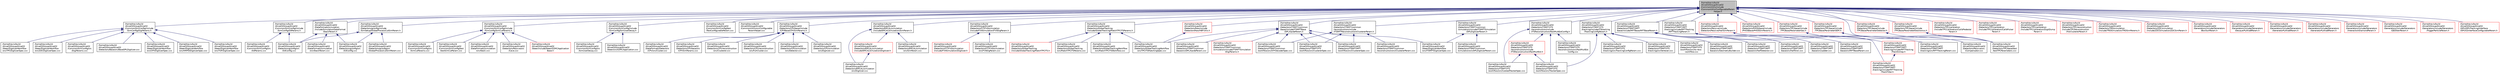 digraph "/home/travis/build/AliceO2Group/AliceO2/Common/Utils/include/CommonUtils/ConfigurableParamHelper.h"
{
 // INTERACTIVE_SVG=YES
  bgcolor="transparent";
  edge [fontname="Helvetica",fontsize="10",labelfontname="Helvetica",labelfontsize="10"];
  node [fontname="Helvetica",fontsize="10",shape=record];
  Node11 [label="/home/travis/build\l/AliceO2Group/AliceO2\l/Common/Utils/include\l/CommonUtils/ConfigurableParam\lHelper.h",height=0.2,width=0.4,color="black", fillcolor="grey75", style="filled", fontcolor="black"];
  Node11 -> Node12 [dir="back",color="midnightblue",fontsize="10",style="solid",fontname="Helvetica"];
  Node12 [label="/home/travis/build\l/AliceO2Group/AliceO2\l/Common/SimConfig/include\l/SimConfig/DigiParams.h",height=0.2,width=0.4,color="black",URL="$d5/dd5/Common_2SimConfig_2include_2SimConfig_2DigiParams_8h.html"];
  Node12 -> Node13 [dir="back",color="midnightblue",fontsize="10",style="solid",fontname="Helvetica"];
  Node13 [label="/home/travis/build\l/AliceO2Group/AliceO2\l/Common/SimConfig/src\l/DigiParams.cxx",height=0.2,width=0.4,color="black",URL="$d5/dd7/Common_2SimConfig_2src_2DigiParams_8cxx.html"];
  Node12 -> Node14 [dir="back",color="midnightblue",fontsize="10",style="solid",fontname="Helvetica"];
  Node14 [label="/home/travis/build\l/AliceO2Group/AliceO2\l/Detectors/Base/src/BaseDPLDigitizer.cxx",height=0.2,width=0.4,color="black",URL="$df/d11/BaseDPLDigitizer_8cxx.html"];
  Node12 -> Node15 [dir="back",color="midnightblue",fontsize="10",style="solid",fontname="Helvetica"];
  Node15 [label="/home/travis/build\l/AliceO2Group/AliceO2\l/Steer/DigitizerWorkflow\l/src/CPVDigitizerSpec.cxx",height=0.2,width=0.4,color="black",URL="$da/dfe/CPVDigitizerSpec_8cxx.html"];
  Node12 -> Node16 [dir="back",color="midnightblue",fontsize="10",style="solid",fontname="Helvetica"];
  Node16 [label="/home/travis/build\l/AliceO2Group/AliceO2\l/Steer/DigitizerWorkflow\l/src/HMPIDDigitizerSpec.cxx",height=0.2,width=0.4,color="black",URL="$d8/d00/HMPIDDigitizerSpec_8cxx.html"];
  Node12 -> Node17 [dir="back",color="midnightblue",fontsize="10",style="solid",fontname="Helvetica"];
  Node17 [label="/home/travis/build\l/AliceO2Group/AliceO2\l/Steer/DigitizerWorkflow\l/src/TOFDigitizerSpec.cxx",height=0.2,width=0.4,color="black",URL="$d6/d61/TOFDigitizerSpec_8cxx.html"];
  Node12 -> Node18 [dir="back",color="midnightblue",fontsize="10",style="solid",fontname="Helvetica"];
  Node18 [label="/home/travis/build\l/AliceO2Group/AliceO2\l/Steer/DigitizerWorkflow\l/src/TPCDigitizerSpec.cxx",height=0.2,width=0.4,color="black",URL="$d2/d0b/TPCDigitizerSpec_8cxx.html"];
  Node12 -> Node19 [dir="back",color="midnightblue",fontsize="10",style="solid",fontname="Helvetica"];
  Node19 [label="/home/travis/build\l/AliceO2Group/AliceO2\l/Steer/DigitizerWorkflow\l/src/ZDCDigitizerSpec.cxx",height=0.2,width=0.4,color="black",URL="$d1/d1a/ZDCDigitizerSpec_8cxx.html"];
  Node11 -> Node20 [dir="back",color="midnightblue",fontsize="10",style="solid",fontname="Helvetica"];
  Node20 [label="/home/travis/build\l/AliceO2Group/AliceO2\l/Common/SimConfig/include\l/SimConfig/G4Params.h",height=0.2,width=0.4,color="black",URL="$dc/d06/G4Params_8h.html"];
  Node20 -> Node21 [dir="back",color="midnightblue",fontsize="10",style="solid",fontname="Helvetica"];
  Node21 [label="/home/travis/build\l/AliceO2Group/AliceO2\l/Common/SimConfig/src\l/G4Params.cxx",height=0.2,width=0.4,color="black",URL="$da/d67/G4Params_8cxx.html"];
  Node20 -> Node22 [dir="back",color="midnightblue",fontsize="10",style="solid",fontname="Helvetica"];
  Node22 [label="/home/travis/build\l/AliceO2Group/AliceO2\l/Detectors/gconfig/src\l/G4Config.cxx",height=0.2,width=0.4,color="black",URL="$d4/d6b/G4Config_8cxx.html"];
  Node11 -> Node23 [dir="back",color="midnightblue",fontsize="10",style="solid",fontname="Helvetica"];
  Node23 [label="/home/travis/build\l/AliceO2Group/AliceO2\l/Common/SimConfig/include\l/SimConfig/SimCutParams.h",height=0.2,width=0.4,color="black",URL="$d3/da9/SimCutParams_8h.html"];
  Node23 -> Node24 [dir="back",color="midnightblue",fontsize="10",style="solid",fontname="Helvetica"];
  Node24 [label="/home/travis/build\l/AliceO2Group/AliceO2\l/Common/SimConfig/src\l/SimCutParams.cxx",height=0.2,width=0.4,color="black",URL="$d6/dd8/SimCutParams_8cxx.html"];
  Node23 -> Node25 [dir="back",color="midnightblue",fontsize="10",style="solid",fontname="Helvetica"];
  Node25 [label="/home/travis/build\l/AliceO2Group/AliceO2\l/Common/SimConfig/test\l/testSimCutParam.cxx",height=0.2,width=0.4,color="black",URL="$d0/da1/testSimCutParam_8cxx.html"];
  Node23 -> Node26 [dir="back",color="midnightblue",fontsize="10",style="solid",fontname="Helvetica"];
  Node26 [label="/home/travis/build\l/AliceO2Group/AliceO2\l/DataFormats/simulation\l/src/Stack.cxx",height=0.2,width=0.4,color="black",URL="$dd/d20/Stack_8cxx.html",tooltip="Implementation of the Stack class. "];
  Node23 -> Node27 [dir="back",color="midnightblue",fontsize="10",style="solid",fontname="Helvetica"];
  Node27 [label="/home/travis/build\l/AliceO2Group/AliceO2\l/Detectors/Passive/src\l/Cave.cxx",height=0.2,width=0.4,color="black",URL="$da/da3/Cave_8cxx.html"];
  Node23 -> Node28 [dir="back",color="midnightblue",fontsize="10",style="solid",fontname="Helvetica"];
  Node28 [label="/home/travis/build\l/AliceO2Group/AliceO2\l/Steer/include/Steer/O2MCApplication\lBase.h",height=0.2,width=0.4,color="red",URL="$df/de2/O2MCApplicationBase_8h.html"];
  Node11 -> Node32 [dir="back",color="midnightblue",fontsize="10",style="solid",fontname="Helvetica"];
  Node32 [label="/home/travis/build\l/AliceO2Group/AliceO2\l/Common/SimConfig/include\l/SimConfig/SimUserDecay.h",height=0.2,width=0.4,color="black",URL="$dd/d8c/SimUserDecay_8h.html"];
  Node32 -> Node33 [dir="back",color="midnightblue",fontsize="10",style="solid",fontname="Helvetica"];
  Node33 [label="/home/travis/build\l/AliceO2Group/AliceO2\l/Common/SimConfig/src\l/SimUserDecay.cxx",height=0.2,width=0.4,color="black",URL="$dc/d85/SimUserDecay_8cxx.html"];
  Node32 -> Node31 [dir="back",color="midnightblue",fontsize="10",style="solid",fontname="Helvetica"];
  Node31 [label="/home/travis/build\l/AliceO2Group/AliceO2\l/Steer/src/O2MCApplication.cxx",height=0.2,width=0.4,color="black",URL="$df/d3b/O2MCApplication_8cxx.html"];
  Node11 -> Node34 [dir="back",color="midnightblue",fontsize="10",style="solid",fontname="Helvetica"];
  Node34 [label="/home/travis/build\l/AliceO2Group/AliceO2\l/Common/SimConfig/test\l/TestConfigurableParam.cxx",height=0.2,width=0.4,color="black",URL="$d6/d4f/TestConfigurableParam_8cxx.html"];
  Node11 -> Node35 [dir="back",color="midnightblue",fontsize="10",style="solid",fontname="Helvetica"];
  Node35 [label="/home/travis/build\l/AliceO2Group/AliceO2\l/Common/Utils/src/Configurable\lParamHelper.cxx",height=0.2,width=0.4,color="black",URL="$d9/df7/ConfigurableParamHelper_8cxx.html"];
  Node11 -> Node36 [dir="back",color="midnightblue",fontsize="10",style="solid",fontname="Helvetica"];
  Node36 [label="/home/travis/build\l/AliceO2Group/AliceO2\l/DataFormats/simulation\l/include/SimulationDataFormat\l/StackParam.h",height=0.2,width=0.4,color="black",URL="$de/d1c/StackParam_8h.html"];
  Node36 -> Node37 [dir="back",color="midnightblue",fontsize="10",style="solid",fontname="Helvetica"];
  Node37 [label="/home/travis/build\l/AliceO2Group/AliceO2\l/DataFormats/simulation\l/src/StackParam.cxx",height=0.2,width=0.4,color="black",URL="$da/dc3/StackParam_8cxx.html"];
  Node36 -> Node38 [dir="back",color="midnightblue",fontsize="10",style="solid",fontname="Helvetica"];
  Node38 [label="/home/travis/build\l/AliceO2Group/AliceO2\l/Detectors/gconfig/src\l/G3Config.cxx",height=0.2,width=0.4,color="black",URL="$d6/db7/G3Config_8cxx.html"];
  Node36 -> Node22 [dir="back",color="midnightblue",fontsize="10",style="solid",fontname="Helvetica"];
  Node11 -> Node39 [dir="back",color="midnightblue",fontsize="10",style="solid",fontname="Helvetica"];
  Node39 [label="/home/travis/build\l/AliceO2Group/AliceO2\l/Detectors/CPV/base/include\l/CPVBase/CPVSimParams.h",height=0.2,width=0.4,color="black",URL="$de/d2a/CPVSimParams_8h.html"];
  Node39 -> Node40 [dir="back",color="midnightblue",fontsize="10",style="solid",fontname="Helvetica"];
  Node40 [label="/home/travis/build\l/AliceO2Group/AliceO2\l/DataFormats/Detectors\l/CPV/src/Cluster.cxx",height=0.2,width=0.4,color="black",URL="$d9/df0/DataFormats_2Detectors_2CPV_2src_2Cluster_8cxx.html"];
  Node39 -> Node41 [dir="back",color="midnightblue",fontsize="10",style="solid",fontname="Helvetica"];
  Node41 [label="/home/travis/build\l/AliceO2Group/AliceO2\l/Detectors/CPV/base/src\l/CPVSimParams.cxx",height=0.2,width=0.4,color="black",URL="$d6/dd8/CPVSimParams_8cxx.html"];
  Node39 -> Node42 [dir="back",color="midnightblue",fontsize="10",style="solid",fontname="Helvetica"];
  Node42 [label="/home/travis/build\l/AliceO2Group/AliceO2\l/Detectors/CPV/reconstruction\l/src/Clusterer.cxx",height=0.2,width=0.4,color="black",URL="$d2/dd9/CPV_2reconstruction_2src_2Clusterer_8cxx.html"];
  Node39 -> Node43 [dir="back",color="midnightblue",fontsize="10",style="solid",fontname="Helvetica"];
  Node43 [label="/home/travis/build\l/AliceO2Group/AliceO2\l/Detectors/CPV/reconstruction\l/src/FullCluster.cxx",height=0.2,width=0.4,color="black",URL="$d9/d63/CPV_2reconstruction_2src_2FullCluster_8cxx.html"];
  Node39 -> Node44 [dir="back",color="midnightblue",fontsize="10",style="solid",fontname="Helvetica"];
  Node44 [label="/home/travis/build\l/AliceO2Group/AliceO2\l/Detectors/CPV/simulation\l/src/Detector.cxx",height=0.2,width=0.4,color="black",URL="$de/de0/CPV_2simulation_2src_2Detector_8cxx.html"];
  Node39 -> Node45 [dir="back",color="midnightblue",fontsize="10",style="solid",fontname="Helvetica"];
  Node45 [label="/home/travis/build\l/AliceO2Group/AliceO2\l/Detectors/CPV/simulation\l/src/Digitizer.cxx",height=0.2,width=0.4,color="black",URL="$d3/d11/CPV_2simulation_2src_2Digitizer_8cxx.html"];
  Node11 -> Node46 [dir="back",color="midnightblue",fontsize="10",style="solid",fontname="Helvetica"];
  Node46 [label="/home/travis/build\l/AliceO2Group/AliceO2\l/Detectors/EMCAL/simulation\l/include/EMCALSimulation/SimParam.h",height=0.2,width=0.4,color="black",URL="$d0/df5/SimParam_8h.html"];
  Node46 -> Node47 [dir="back",color="midnightblue",fontsize="10",style="solid",fontname="Helvetica"];
  Node47 [label="/home/travis/build\l/AliceO2Group/AliceO2\l/Detectors/EMCAL/simulation\l/include/EMCALSimulation/Digitizer.h",height=0.2,width=0.4,color="red",URL="$d8/d19/EMCAL_2simulation_2include_2EMCALSimulation_2Digitizer_8h.html"];
  Node47 -> Node50 [dir="back",color="midnightblue",fontsize="10",style="solid",fontname="Helvetica"];
  Node50 [label="/home/travis/build\l/AliceO2Group/AliceO2\l/Detectors/EMCAL/simulation\l/src/Digitizer.cxx",height=0.2,width=0.4,color="black",URL="$de/d7d/EMCAL_2simulation_2src_2Digitizer_8cxx.html"];
  Node46 -> Node50 [dir="back",color="midnightblue",fontsize="10",style="solid",fontname="Helvetica"];
  Node46 -> Node54 [dir="back",color="midnightblue",fontsize="10",style="solid",fontname="Helvetica"];
  Node54 [label="/home/travis/build\l/AliceO2Group/AliceO2\l/Detectors/EMCAL/simulation\l/src/SimParam.cxx",height=0.2,width=0.4,color="black",URL="$d5/d0b/SimParam_8cxx.html"];
  Node11 -> Node55 [dir="back",color="midnightblue",fontsize="10",style="solid",fontname="Helvetica"];
  Node55 [label="/home/travis/build\l/AliceO2Group/AliceO2\l/Detectors/FIT/FV0/simulation\l/include/FV0Simulation/FV0DigParam.h",height=0.2,width=0.4,color="black",URL="$dc/dff/FV0DigParam_8h.html"];
  Node55 -> Node56 [dir="back",color="midnightblue",fontsize="10",style="solid",fontname="Helvetica"];
  Node56 [label="/home/travis/build\l/AliceO2Group/AliceO2\l/Detectors/FIT/FV0/simulation\l/include/FV0Simulation/Digitizer.h",height=0.2,width=0.4,color="red",URL="$d6/d82/FIT_2FV0_2simulation_2include_2FV0Simulation_2Digitizer_8h.html"];
  Node55 -> Node59 [dir="back",color="midnightblue",fontsize="10",style="solid",fontname="Helvetica"];
  Node59 [label="/home/travis/build\l/AliceO2Group/AliceO2\l/Detectors/FIT/FV0/simulation\l/src/FV0DigParam.cxx",height=0.2,width=0.4,color="black",URL="$db/db0/FV0DigParam_8cxx.html"];
  Node11 -> Node60 [dir="back",color="midnightblue",fontsize="10",style="solid",fontname="Helvetica"];
  Node60 [label="/home/travis/build\l/AliceO2Group/AliceO2\l/Detectors/gconfig/include\l/SimSetup/GlobalProcessCutSimParam.h",height=0.2,width=0.4,color="black",URL="$d9/d04/GlobalProcessCutSimParam_8h.html"];
  Node60 -> Node38 [dir="back",color="midnightblue",fontsize="10",style="solid",fontname="Helvetica"];
  Node60 -> Node22 [dir="back",color="midnightblue",fontsize="10",style="solid",fontname="Helvetica"];
  Node60 -> Node61 [dir="back",color="midnightblue",fontsize="10",style="solid",fontname="Helvetica"];
  Node61 [label="/home/travis/build\l/AliceO2Group/AliceO2\l/Detectors/gconfig/src\l/GlobalProcessCutSimParam.cxx",height=0.2,width=0.4,color="black",URL="$d7/dfc/GlobalProcessCutSimParam_8cxx.html"];
  Node11 -> Node62 [dir="back",color="midnightblue",fontsize="10",style="solid",fontname="Helvetica"];
  Node62 [label="/home/travis/build\l/AliceO2Group/AliceO2\l/Detectors/GlobalTracking\l/include/GlobalTracking/MatchTPCITSParams.h",height=0.2,width=0.4,color="black",URL="$db/d9a/MatchTPCITSParams_8h.html",tooltip="Configurable params for TPC ITS matching. "];
  Node62 -> Node63 [dir="back",color="midnightblue",fontsize="10",style="solid",fontname="Helvetica"];
  Node63 [label="/home/travis/build\l/AliceO2Group/AliceO2\l/Detectors/GlobalTracking\l/include/GlobalTracking/MatchTPCITS.h",height=0.2,width=0.4,color="red",URL="$d3/dac/MatchTPCITS_8h.html",tooltip="Class to perform TPC ITS matching. "];
  Node62 -> Node71 [dir="back",color="midnightblue",fontsize="10",style="solid",fontname="Helvetica"];
  Node71 [label="/home/travis/build\l/AliceO2Group/AliceO2\l/Detectors/GlobalTracking\l/src/MatchTPCITSParams.cxx",height=0.2,width=0.4,color="black",URL="$db/dc9/MatchTPCITSParams_8cxx.html"];
  Node62 -> Node69 [dir="back",color="midnightblue",fontsize="10",style="solid",fontname="Helvetica"];
  Node69 [label="/home/travis/build\l/AliceO2Group/AliceO2\l/Detectors/GlobalTrackingWorkflow\l/src/MatchTPCITSWorkflow.cxx",height=0.2,width=0.4,color="black",URL="$d5/db4/MatchTPCITSWorkflow_8cxx.html"];
  Node62 -> Node70 [dir="back",color="midnightblue",fontsize="10",style="solid",fontname="Helvetica"];
  Node70 [label="/home/travis/build\l/AliceO2Group/AliceO2\l/Detectors/GlobalTrackingWorkflow\l/src/TPCITSMatchingSpec.cxx",height=0.2,width=0.4,color="black",URL="$d6/d73/TPCITSMatchingSpec_8cxx.html"];
  Node11 -> Node72 [dir="back",color="midnightblue",fontsize="10",style="solid",fontname="Helvetica"];
  Node72 [label="/home/travis/build\l/AliceO2Group/AliceO2\l/Detectors/ITSMFT/common\l/base/include/ITSMFTBase\l/DPLAlpideParam.h",height=0.2,width=0.4,color="black",URL="$d4/d35/DPLAlpideParam_8h.html"];
  Node72 -> Node70 [dir="back",color="midnightblue",fontsize="10",style="solid",fontname="Helvetica"];
  Node72 -> Node73 [dir="back",color="midnightblue",fontsize="10",style="solid",fontname="Helvetica"];
  Node73 [label="/home/travis/build\l/AliceO2Group/AliceO2\l/Detectors/ITSMFT/common\l/base/src/DPLAlpideParam.cxx",height=0.2,width=0.4,color="black",URL="$d2/d0f/DPLAlpideParam_8cxx.html"];
  Node72 -> Node74 [dir="back",color="midnightblue",fontsize="10",style="solid",fontname="Helvetica"];
  Node74 [label="/home/travis/build\l/AliceO2Group/AliceO2\l/Detectors/ITSMFT/common\l/simulation/include/ITSMFTSimulation\l/DigiParams.h",height=0.2,width=0.4,color="red",URL="$d9/dce/Detectors_2ITSMFT_2common_2simulation_2include_2ITSMFTSimulation_2DigiParams_8h.html"];
  Node72 -> Node82 [dir="back",color="midnightblue",fontsize="10",style="solid",fontname="Helvetica"];
  Node82 [label="/home/travis/build\l/AliceO2Group/AliceO2\l/Detectors/ITSMFT/common\l/workflow/src/STFDecoderSpec.cxx",height=0.2,width=0.4,color="black",URL="$d6/d14/STFDecoderSpec_8cxx.html",tooltip="Device to decode ITS or MFT raw data from STF. "];
  Node72 -> Node83 [dir="back",color="midnightblue",fontsize="10",style="solid",fontname="Helvetica"];
  Node83 [label="/home/travis/build\l/AliceO2Group/AliceO2\l/Detectors/ITSMFT/ITS\l/workflow/src/ClustererSpec.cxx",height=0.2,width=0.4,color="black",URL="$d3/da3/ITSMFT_2ITS_2workflow_2src_2ClustererSpec_8cxx.html"];
  Node72 -> Node84 [dir="back",color="midnightblue",fontsize="10",style="solid",fontname="Helvetica"];
  Node84 [label="/home/travis/build\l/AliceO2Group/AliceO2\l/Detectors/ITSMFT/MFT\l/workflow/src/ClustererSpec.cxx",height=0.2,width=0.4,color="black",URL="$d4/d8b/ITSMFT_2MFT_2workflow_2src_2ClustererSpec_8cxx.html"];
  Node72 -> Node79 [dir="back",color="midnightblue",fontsize="10",style="solid",fontname="Helvetica"];
  Node79 [label="/home/travis/build\l/AliceO2Group/AliceO2\l/Steer/DigitizerWorkflow\l/src/ITSMFTDigitizerSpec.cxx",height=0.2,width=0.4,color="black",URL="$d3/d43/ITSMFTDigitizerSpec_8cxx.html"];
  Node11 -> Node85 [dir="back",color="midnightblue",fontsize="10",style="solid",fontname="Helvetica"];
  Node85 [label="/home/travis/build\l/AliceO2Group/AliceO2\l/Detectors/ITSMFT/common\l/reconstruction/include\l/ITSMFTReconstruction/ClustererParam.h",height=0.2,width=0.4,color="black",URL="$da/d0b/ClustererParam_8h.html",tooltip="Definition of the ITS/MFT clusterer settings. "];
  Node85 -> Node86 [dir="back",color="midnightblue",fontsize="10",style="solid",fontname="Helvetica"];
  Node86 [label="/home/travis/build\l/AliceO2Group/AliceO2\l/Detectors/ITSMFT/common\l/reconstruction/src/ClustererParam.cxx",height=0.2,width=0.4,color="black",URL="$de/db9/ClustererParam_8cxx.html"];
  Node85 -> Node82 [dir="back",color="midnightblue",fontsize="10",style="solid",fontname="Helvetica"];
  Node85 -> Node83 [dir="back",color="midnightblue",fontsize="10",style="solid",fontname="Helvetica"];
  Node85 -> Node84 [dir="back",color="midnightblue",fontsize="10",style="solid",fontname="Helvetica"];
  Node11 -> Node87 [dir="back",color="midnightblue",fontsize="10",style="solid",fontname="Helvetica"];
  Node87 [label="/home/travis/build\l/AliceO2Group/AliceO2\l/Detectors/ITSMFT/common\l/simulation/include/ITSMFTSimulation\l/DPLDigitizerParam.h",height=0.2,width=0.4,color="black",URL="$db/de6/DPLDigitizerParam_8h.html"];
  Node87 -> Node88 [dir="back",color="midnightblue",fontsize="10",style="solid",fontname="Helvetica"];
  Node88 [label="/home/travis/build\l/AliceO2Group/AliceO2\l/Detectors/ITSMFT/common\l/simulation/src/DPLDigitizerParam.cxx",height=0.2,width=0.4,color="black",URL="$d3/d43/DPLDigitizerParam_8cxx.html"];
  Node87 -> Node79 [dir="back",color="midnightblue",fontsize="10",style="solid",fontname="Helvetica"];
  Node11 -> Node89 [dir="back",color="midnightblue",fontsize="10",style="solid",fontname="Helvetica"];
  Node89 [label="/home/travis/build\l/AliceO2Group/AliceO2\l/Detectors/ITSMFT/ITS\l/reconstruction/include\l/ITSReconstruction/FastMultEstConfig.h",height=0.2,width=0.4,color="black",URL="$de/df4/FastMultEstConfig_8h.html",tooltip="Configuration parameters for ITS fast multiplicity estimator. "];
  Node89 -> Node90 [dir="back",color="midnightblue",fontsize="10",style="solid",fontname="Helvetica"];
  Node90 [label="/home/travis/build\l/AliceO2Group/AliceO2\l/Detectors/ITSMFT/ITS\l/reconstruction/include\l/ITSReconstruction/FastMultEst.h",height=0.2,width=0.4,color="red",URL="$d5/daa/FastMultEst_8h.html",tooltip="Fast multiplicity estimator for ITS. "];
  Node90 -> Node92 [dir="back",color="midnightblue",fontsize="10",style="solid",fontname="Helvetica"];
  Node92 [label="/home/travis/build\l/AliceO2Group/AliceO2\l/Detectors/ITSMFT/ITS\l/workflow/src/CookedTrackerSpec.cxx",height=0.2,width=0.4,color="black",URL="$d6/dbc/CookedTrackerSpec_8cxx.html"];
  Node90 -> Node93 [dir="back",color="midnightblue",fontsize="10",style="solid",fontname="Helvetica"];
  Node93 [label="/home/travis/build\l/AliceO2Group/AliceO2\l/Detectors/ITSMFT/ITS\l/workflow/src/TrackerSpec.cxx",height=0.2,width=0.4,color="black",URL="$de/d95/ITSMFT_2ITS_2workflow_2src_2TrackerSpec_8cxx.html"];
  Node89 -> Node94 [dir="back",color="midnightblue",fontsize="10",style="solid",fontname="Helvetica"];
  Node94 [label="/home/travis/build\l/AliceO2Group/AliceO2\l/Detectors/ITSMFT/ITS\l/reconstruction/src/FastMultEst\lConfig.cxx",height=0.2,width=0.4,color="black",URL="$dc/d58/FastMultEstConfig_8cxx.html"];
  Node89 -> Node92 [dir="back",color="midnightblue",fontsize="10",style="solid",fontname="Helvetica"];
  Node89 -> Node93 [dir="back",color="midnightblue",fontsize="10",style="solid",fontname="Helvetica"];
  Node11 -> Node95 [dir="back",color="midnightblue",fontsize="10",style="solid",fontname="Helvetica"];
  Node95 [label="/home/travis/build\l/AliceO2Group/AliceO2\l/Detectors/ITSMFT/ITS\l/tracking/include/ITStracking\l/TrackingConfigParam.h",height=0.2,width=0.4,color="black",URL="$dd/dc5/TrackingConfigParam_8h.html"];
  Node95 -> Node96 [dir="back",color="midnightblue",fontsize="10",style="solid",fontname="Helvetica"];
  Node96 [label="/home/travis/build\l/AliceO2Group/AliceO2\l/Detectors/ITSMFT/ITS\l/tracking/src/TrackingConfigParam.cxx",height=0.2,width=0.4,color="black",URL="$d5/dc1/TrackingConfigParam_8cxx.html"];
  Node95 -> Node97 [dir="back",color="midnightblue",fontsize="10",style="solid",fontname="Helvetica"];
  Node97 [label="/home/travis/build\l/AliceO2Group/AliceO2\l/Detectors/ITSMFT/ITS\l/tracking/src/Vertexer.cxx",height=0.2,width=0.4,color="black",URL="$da/d5d/Vertexer_8cxx.html"];
  Node95 -> Node98 [dir="back",color="midnightblue",fontsize="10",style="solid",fontname="Helvetica"];
  Node98 [label="/home/travis/build\l/AliceO2Group/AliceO2\l/Detectors/ITSMFT/ITS\l/workflow/src/its-reco\l-workflow.cxx",height=0.2,width=0.4,color="black",URL="$dc/d64/its-reco-workflow_8cxx.html"];
  Node95 -> Node93 [dir="back",color="midnightblue",fontsize="10",style="solid",fontname="Helvetica"];
  Node11 -> Node99 [dir="back",color="midnightblue",fontsize="10",style="solid",fontname="Helvetica"];
  Node99 [label="/home/travis/build\l/AliceO2Group/AliceO2\l/Detectors/ITSMFT/MFT\l/base/include/MFTBase/MFTBaseParam.h",height=0.2,width=0.4,color="black",URL="$d1/d04/MFTBaseParam_8h.html"];
  Node99 -> Node100 [dir="back",color="midnightblue",fontsize="10",style="solid",fontname="Helvetica"];
  Node100 [label="/home/travis/build\l/AliceO2Group/AliceO2\l/Detectors/ITSMFT/MFT\l/base/src/GeometryBuilder.cxx",height=0.2,width=0.4,color="black",URL="$df/d83/GeometryBuilder_8cxx.html",tooltip="Class describing MFT Geometry Builder. "];
  Node99 -> Node101 [dir="back",color="midnightblue",fontsize="10",style="solid",fontname="Helvetica"];
  Node101 [label="/home/travis/build\l/AliceO2Group/AliceO2\l/Detectors/ITSMFT/MFT\l/base/src/HalfDetector.cxx",height=0.2,width=0.4,color="black",URL="$d3/d36/HalfDetector_8cxx.html",tooltip="Class Building the geometry of one half of the ALICE Muon Forward Tracker. "];
  Node99 -> Node102 [dir="back",color="midnightblue",fontsize="10",style="solid",fontname="Helvetica"];
  Node102 [label="/home/travis/build\l/AliceO2Group/AliceO2\l/Detectors/ITSMFT/MFT\l/base/src/HalfDisk.cxx",height=0.2,width=0.4,color="black",URL="$d6/d66/HalfDisk_8cxx.html",tooltip="Class describing geometry of one half of a MFT disk. "];
  Node99 -> Node103 [dir="back",color="midnightblue",fontsize="10",style="solid",fontname="Helvetica"];
  Node103 [label="/home/travis/build\l/AliceO2Group/AliceO2\l/Detectors/ITSMFT/MFT\l/base/src/Ladder.cxx",height=0.2,width=0.4,color="black",URL="$dc/d80/Ladder_8cxx.html",tooltip="Ladder builder. "];
  Node99 -> Node104 [dir="back",color="midnightblue",fontsize="10",style="solid",fontname="Helvetica"];
  Node104 [label="/home/travis/build\l/AliceO2Group/AliceO2\l/Detectors/ITSMFT/MFT\l/base/src/MFTBaseParam.cxx",height=0.2,width=0.4,color="black",URL="$da/d9f/MFTBaseParam_8cxx.html"];
  Node11 -> Node105 [dir="back",color="midnightblue",fontsize="10",style="solid",fontname="Helvetica"];
  Node105 [label="/home/travis/build\l/AliceO2Group/AliceO2\l/Detectors/ITSMFT/MFT\l/tracking/include/MFTTracking\l/MFTTrackingParam.h",height=0.2,width=0.4,color="black",URL="$d0/d87/MFTTrackingParam_8h.html"];
  Node105 -> Node106 [dir="back",color="midnightblue",fontsize="10",style="solid",fontname="Helvetica"];
  Node106 [label="/home/travis/build\l/AliceO2Group/AliceO2\l/Detectors/ITSMFT/MFT\l/tracking/include/MFTTracking\l/TrackExtrap.h",height=0.2,width=0.4,color="red",URL="$dc/d52/ITSMFT_2MFT_2tracking_2include_2MFTTracking_2TrackExtrap_8h.html"];
  Node106 -> Node107 [dir="back",color="midnightblue",fontsize="10",style="solid",fontname="Helvetica"];
  Node107 [label="/home/travis/build\l/AliceO2Group/AliceO2\l/Detectors/ITSMFT/MFT\l/tracking/include/MFTTracking\l/TrackFitter.h",height=0.2,width=0.4,color="red",URL="$d7/d0b/ITSMFT_2MFT_2tracking_2include_2MFTTracking_2TrackFitter_8h.html"];
  Node105 -> Node107 [dir="back",color="midnightblue",fontsize="10",style="solid",fontname="Helvetica"];
  Node105 -> Node117 [dir="back",color="midnightblue",fontsize="10",style="solid",fontname="Helvetica"];
  Node117 [label="/home/travis/build\l/AliceO2Group/AliceO2\l/Detectors/ITSMFT/MFT\l/tracking/src/MFTTrackingParam.cxx",height=0.2,width=0.4,color="black",URL="$d9/d5f/MFTTrackingParam_8cxx.html"];
  Node11 -> Node118 [dir="back",color="midnightblue",fontsize="10",style="solid",fontname="Helvetica"];
  Node118 [label="/home/travis/build\l/AliceO2Group/AliceO2\l/Detectors/Passive/include\l/DetectorsPassive/HallSimParam.h",height=0.2,width=0.4,color="red",URL="$d9/df5/HallSimParam_8h.html"];
  Node118 -> Node119 [dir="back",color="midnightblue",fontsize="10",style="solid",fontname="Helvetica"];
  Node119 [label="/home/travis/build\l/AliceO2Group/AliceO2\l/Detectors/Passive/src\l/Compensator.cxx",height=0.2,width=0.4,color="black",URL="$d1/d9d/Compensator_8cxx.html"];
  Node11 -> Node122 [dir="back",color="midnightblue",fontsize="10",style="solid",fontname="Helvetica"];
  Node122 [label="/home/travis/build\l/AliceO2Group/AliceO2\l/Detectors/PHOS/base/include\l/PHOSBase/PHOSSimParams.h",height=0.2,width=0.4,color="red",URL="$df/d62/PHOSSimParams_8h.html"];
  Node11 -> Node129 [dir="back",color="midnightblue",fontsize="10",style="solid",fontname="Helvetica"];
  Node129 [label="/home/travis/build\l/AliceO2Group/AliceO2\l/Detectors/Raw/include\l/DetectorsRaw/HBFUtils.h",height=0.2,width=0.4,color="red",URL="$d1/dec/HBFUtils_8h.html"];
  Node129 -> Node70 [dir="back",color="midnightblue",fontsize="10",style="solid",fontname="Helvetica"];
  Node11 -> Node219 [dir="back",color="midnightblue",fontsize="10",style="solid",fontname="Helvetica"];
  Node219 [label="/home/travis/build\l/AliceO2Group/AliceO2\l/Detectors/TPC/base/include\l/TPCBase/ParameterDetector.h",height=0.2,width=0.4,color="red",URL="$db/dad/ParameterDetector_8h.html",tooltip="Definition of the parameter class for the detector. "];
  Node219 -> Node223 [dir="back",color="midnightblue",fontsize="10",style="solid",fontname="Helvetica"];
  Node223 [label="/home/travis/build\l/AliceO2Group/AliceO2\l/Detectors/TPC/base/test\l/testTPCParameters.cxx",height=0.2,width=0.4,color="black",URL="$da/d69/testTPCParameters_8cxx.html",tooltip="This task tests the Parameter handling. "];
  Node11 -> Node242 [dir="back",color="midnightblue",fontsize="10",style="solid",fontname="Helvetica"];
  Node242 [label="/home/travis/build\l/AliceO2Group/AliceO2\l/Detectors/TPC/base/include\l/TPCBase/ParameterElectronics.h",height=0.2,width=0.4,color="red",URL="$d3/d47/ParameterElectronics_8h.html",tooltip="Definition of the parameter class for the detector electronics. "];
  Node242 -> Node223 [dir="back",color="midnightblue",fontsize="10",style="solid",fontname="Helvetica"];
  Node11 -> Node245 [dir="back",color="midnightblue",fontsize="10",style="solid",fontname="Helvetica"];
  Node245 [label="/home/travis/build\l/AliceO2Group/AliceO2\l/Detectors/TPC/base/include\l/TPCBase/ParameterGas.h",height=0.2,width=0.4,color="red",URL="$db/d5b/ParameterGas_8h.html",tooltip="Definition of the parameter class for the detector gas. "];
  Node245 -> Node223 [dir="back",color="midnightblue",fontsize="10",style="solid",fontname="Helvetica"];
  Node11 -> Node252 [dir="back",color="midnightblue",fontsize="10",style="solid",fontname="Helvetica"];
  Node252 [label="/home/travis/build\l/AliceO2Group/AliceO2\l/Detectors/TPC/base/include\l/TPCBase/ParameterGEM.h",height=0.2,width=0.4,color="red",URL="$de/d2b/ParameterGEM_8h.html",tooltip="Definition of the parameter class for the GEM stack. "];
  Node252 -> Node223 [dir="back",color="midnightblue",fontsize="10",style="solid",fontname="Helvetica"];
  Node11 -> Node223 [dir="back",color="midnightblue",fontsize="10",style="solid",fontname="Helvetica"];
  Node11 -> Node254 [dir="back",color="midnightblue",fontsize="10",style="solid",fontname="Helvetica"];
  Node254 [label="/home/travis/build\l/AliceO2Group/AliceO2\l/Detectors/TPC/calibration\l/include/TPCCalibration/CalibPedestal\lParam.h",height=0.2,width=0.4,color="red",URL="$d0/d41/CalibPedestalParam_8h.html",tooltip="Implementation of the parameter class for the pedestal calibration. "];
  Node11 -> Node259 [dir="back",color="midnightblue",fontsize="10",style="solid",fontname="Helvetica"];
  Node259 [label="/home/travis/build\l/AliceO2Group/AliceO2\l/Detectors/TPC/calibration\l/include/TPCCalibration/CalibPulser\lParam.h",height=0.2,width=0.4,color="red",URL="$d2/dd8/CalibPulserParam_8h.html",tooltip="Implementation of the parameter class for the hardware clusterer. "];
  Node11 -> Node262 [dir="back",color="midnightblue",fontsize="10",style="solid",fontname="Helvetica"];
  Node262 [label="/home/travis/build\l/AliceO2Group/AliceO2\l/Detectors/TPC/calibration\l/include/TPCCalibration/DigitDump\lParam.h",height=0.2,width=0.4,color="red",URL="$de/dcc/DigitDumpParam_8h.html",tooltip="Implementation of the parameter class for the hardware clusterer. "];
  Node11 -> Node265 [dir="back",color="midnightblue",fontsize="10",style="solid",fontname="Helvetica"];
  Node265 [label="/home/travis/build\l/AliceO2Group/AliceO2\l/Detectors/TPC/reconstruction\l/include/TPCReconstruction\l/HwClustererParam.h",height=0.2,width=0.4,color="red",URL="$d1/d12/HwClustererParam_8h.html",tooltip="Implementation of the parameter class for the hardware clusterer. "];
  Node11 -> Node268 [dir="back",color="midnightblue",fontsize="10",style="solid",fontname="Helvetica"];
  Node268 [label="/home/travis/build\l/AliceO2Group/AliceO2\l/Detectors/TRD/simulation\l/include/TRDSimulation/TRDSimParams.h",height=0.2,width=0.4,color="red",URL="$d5/dad/TRDSimParams_8h.html"];
  Node11 -> Node271 [dir="back",color="midnightblue",fontsize="10",style="solid",fontname="Helvetica"];
  Node271 [label="/home/travis/build\l/AliceO2Group/AliceO2\l/Detectors/ZDC/simulation\l/include/ZDCSimulation/ZDCSimParam.h",height=0.2,width=0.4,color="red",URL="$d2/d82/ZDCSimParam_8h.html"];
  Node11 -> Node275 [dir="back",color="midnightblue",fontsize="10",style="solid",fontname="Helvetica"];
  Node275 [label="/home/travis/build\l/AliceO2Group/AliceO2\l/Generators/include/Generators\l/BoxGunParam.h",height=0.2,width=0.4,color="red",URL="$d2/d04/BoxGunParam_8h.html"];
  Node11 -> Node278 [dir="back",color="midnightblue",fontsize="10",style="solid",fontname="Helvetica"];
  Node278 [label="/home/travis/build\l/AliceO2Group/AliceO2\l/Generators/include/Generators\l/DecayerPythia8Param.h",height=0.2,width=0.4,color="red",URL="$d6/def/DecayerPythia8Param_8h.html"];
  Node11 -> Node281 [dir="back",color="midnightblue",fontsize="10",style="solid",fontname="Helvetica"];
  Node281 [label="/home/travis/build\l/AliceO2Group/AliceO2\l/Generators/include/Generators\l/GeneratorPythia6Param.h",height=0.2,width=0.4,color="red",URL="$d3/db8/GeneratorPythia6Param_8h.html"];
  Node11 -> Node283 [dir="back",color="midnightblue",fontsize="10",style="solid",fontname="Helvetica"];
  Node283 [label="/home/travis/build\l/AliceO2Group/AliceO2\l/Generators/include/Generators\l/GeneratorPythia8Param.h",height=0.2,width=0.4,color="red",URL="$dd/db3/GeneratorPythia8Param_8h.html"];
  Node11 -> Node285 [dir="back",color="midnightblue",fontsize="10",style="solid",fontname="Helvetica"];
  Node285 [label="/home/travis/build\l/AliceO2Group/AliceO2\l/Generators/include/Generators\l/InteractionDiamondParam.h",height=0.2,width=0.4,color="red",URL="$d8/d6a/InteractionDiamondParam_8h.html"];
  Node11 -> Node288 [dir="back",color="midnightblue",fontsize="10",style="solid",fontname="Helvetica"];
  Node288 [label="/home/travis/build\l/AliceO2Group/AliceO2\l/Generators/include/Generators\l/QEDGenParam.h",height=0.2,width=0.4,color="red",URL="$db/d73/QEDGenParam_8h.html"];
  Node11 -> Node290 [dir="back",color="midnightblue",fontsize="10",style="solid",fontname="Helvetica"];
  Node290 [label="/home/travis/build\l/AliceO2Group/AliceO2\l/Generators/include/Generators\l/TriggerParticleParam.h",height=0.2,width=0.4,color="red",URL="$dc/dae/TriggerParticleParam_8h.html"];
  Node11 -> Node294 [dir="back",color="midnightblue",fontsize="10",style="solid",fontname="Helvetica"];
  Node294 [label="/home/travis/build\l/AliceO2Group/AliceO2\l/GPU/GPUTracking/Interface\l/GPUO2InterfaceConfigurableParam.h",height=0.2,width=0.4,color="red",URL="$d9/d21/GPUO2InterfaceConfigurableParam_8h.html"];
}
